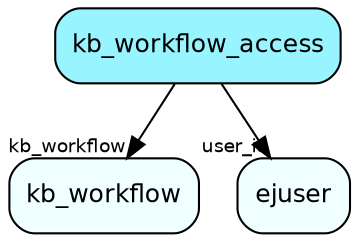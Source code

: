 digraph kb_workflow_access  {
node [shape = box style="rounded, filled" fontname = "Helvetica" fontsize = "12" ]
edge [fontname = "Helvetica" fontsize = "9"]

kb_workflow_access[fillcolor = "cadetblue1"]
kb_workflow[fillcolor = "azure1"]
ejuser[fillcolor = "azure1"]
kb_workflow_access -> kb_workflow [headlabel = "kb_workflow"]
kb_workflow_access -> ejuser [headlabel = "user_id"]
}
